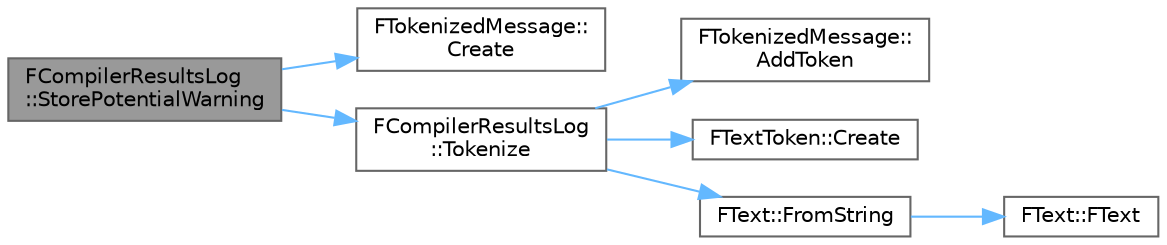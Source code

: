 digraph "FCompilerResultsLog::StorePotentialWarning"
{
 // INTERACTIVE_SVG=YES
 // LATEX_PDF_SIZE
  bgcolor="transparent";
  edge [fontname=Helvetica,fontsize=10,labelfontname=Helvetica,labelfontsize=10];
  node [fontname=Helvetica,fontsize=10,shape=box,height=0.2,width=0.4];
  rankdir="LR";
  Node1 [id="Node000001",label="FCompilerResultsLog\l::StorePotentialWarning",height=0.2,width=0.4,color="gray40", fillcolor="grey60", style="filled", fontcolor="black",tooltip="Store a potential warning for a given node in the compiler log."];
  Node1 -> Node2 [id="edge1_Node000001_Node000002",color="steelblue1",style="solid",tooltip=" "];
  Node2 [id="Node000002",label="FTokenizedMessage::\lCreate",height=0.2,width=0.4,color="grey40", fillcolor="white", style="filled",URL="$dc/dce/classFTokenizedMessage.html#a9e804121bbbd2751c5bfb9046355383a",tooltip="Creates a new FTokenizedMessage."];
  Node1 -> Node3 [id="edge2_Node000001_Node000003",color="steelblue1",style="solid",tooltip=" "];
  Node3 [id="Node000003",label="FCompilerResultsLog\l::Tokenize",height=0.2,width=0.4,color="grey40", fillcolor="white", style="filled",URL="$d4/d9d/classFCompilerResultsLog.html#a70248aeee9d245b6eb82e12a49878179",tooltip=" "];
  Node3 -> Node4 [id="edge3_Node000003_Node000004",color="steelblue1",style="solid",tooltip=" "];
  Node4 [id="Node000004",label="FTokenizedMessage::\lAddToken",height=0.2,width=0.4,color="grey40", fillcolor="white", style="filled",URL="$dc/dce/classFTokenizedMessage.html#ad4173291f288edb24a3bd59135629f5d",tooltip="Adds a token to a message."];
  Node3 -> Node5 [id="edge4_Node000003_Node000005",color="steelblue1",style="solid",tooltip=" "];
  Node5 [id="Node000005",label="FTextToken::Create",height=0.2,width=0.4,color="grey40", fillcolor="white", style="filled",URL="$d4/d95/classFTextToken.html#a64e00626adcf202a1cbf813c85affb93",tooltip="Factory method, tokens can only be constructed as shared refs."];
  Node3 -> Node6 [id="edge5_Node000003_Node000006",color="steelblue1",style="solid",tooltip=" "];
  Node6 [id="Node000006",label="FText::FromString",height=0.2,width=0.4,color="grey40", fillcolor="white", style="filled",URL="$d0/dcb/classFText.html#af6cbe7498fdc624e1e3188326c9be5a5",tooltip="Generate an FText representing the passed in string."];
  Node6 -> Node7 [id="edge6_Node000006_Node000007",color="steelblue1",style="solid",tooltip=" "];
  Node7 [id="Node000007",label="FText::FText",height=0.2,width=0.4,color="grey40", fillcolor="white", style="filled",URL="$d0/dcb/classFText.html#aed2543585ee29658b23f660d8108334c",tooltip=" "];
}
